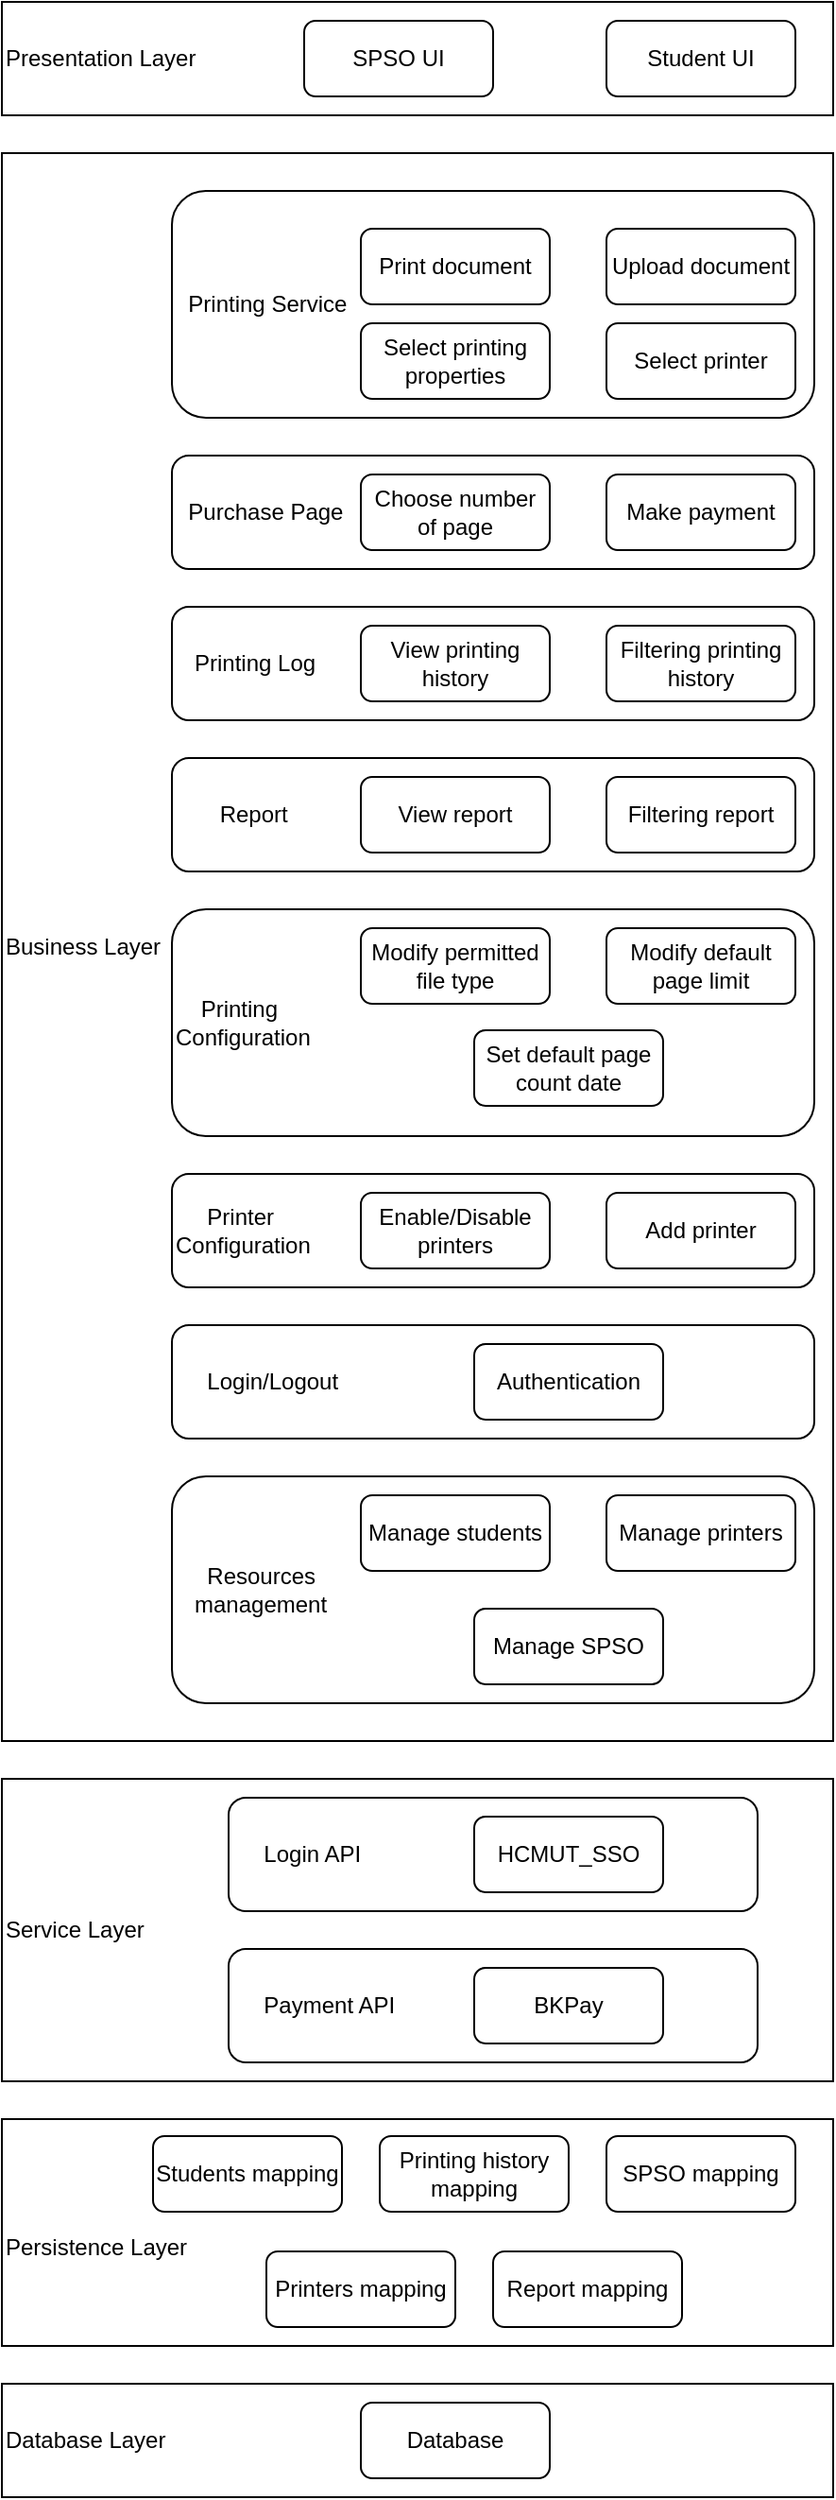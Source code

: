 <mxfile version="24.8.3">
  <diagram name="Trang-1" id="8Mras6FpHB4ZghiM-MaQ">
    <mxGraphModel grid="1" page="1" gridSize="10" guides="1" tooltips="1" connect="1" arrows="1" fold="1" pageScale="1" pageWidth="827" pageHeight="1169" math="0" shadow="0">
      <root>
        <mxCell id="0" />
        <mxCell id="1" parent="0" />
        <mxCell id="fnhc681IdKwq8b5LlcNP-6" value="Presentation Layer" style="rounded=0;whiteSpace=wrap;html=1;align=left;" vertex="1" parent="1">
          <mxGeometry x="240" y="40" width="440" height="60" as="geometry" />
        </mxCell>
        <mxCell id="fnhc681IdKwq8b5LlcNP-8" value="Business Layer" style="rounded=0;whiteSpace=wrap;html=1;align=left;" vertex="1" parent="1">
          <mxGeometry x="240" y="120" width="440" height="840" as="geometry" />
        </mxCell>
        <mxCell id="fnhc681IdKwq8b5LlcNP-10" value="&amp;nbsp;&amp;nbsp;&lt;div&gt;Persistence Layer&lt;/div&gt;" style="rounded=0;whiteSpace=wrap;html=1;align=left;" vertex="1" parent="1">
          <mxGeometry x="240" y="1160" width="440" height="120" as="geometry" />
        </mxCell>
        <mxCell id="fnhc681IdKwq8b5LlcNP-11" value="Service Layer" style="rounded=0;whiteSpace=wrap;html=1;align=left;" vertex="1" parent="1">
          <mxGeometry x="240" y="980" width="440" height="160" as="geometry" />
        </mxCell>
        <mxCell id="fnhc681IdKwq8b5LlcNP-16" value="Student UI" style="rounded=1;whiteSpace=wrap;html=1;" vertex="1" parent="1">
          <mxGeometry x="560" y="50" width="100" height="40" as="geometry" />
        </mxCell>
        <mxCell id="fnhc681IdKwq8b5LlcNP-17" value="&amp;nbsp; Printing Service" style="rounded=1;whiteSpace=wrap;html=1;align=left;verticalAlign=middle;" vertex="1" parent="1">
          <mxGeometry x="330" y="140" width="340" height="120" as="geometry" />
        </mxCell>
        <mxCell id="fnhc681IdKwq8b5LlcNP-21" value="SPSO UI" style="rounded=1;whiteSpace=wrap;html=1;" vertex="1" parent="1">
          <mxGeometry x="400" y="50" width="100" height="40" as="geometry" />
        </mxCell>
        <mxCell id="fnhc681IdKwq8b5LlcNP-22" value="Print document" style="rounded=1;whiteSpace=wrap;html=1;" vertex="1" parent="1">
          <mxGeometry x="430" y="160" width="100" height="40" as="geometry" />
        </mxCell>
        <mxCell id="fnhc681IdKwq8b5LlcNP-23" value="Upload document" style="rounded=1;whiteSpace=wrap;html=1;" vertex="1" parent="1">
          <mxGeometry x="560" y="160" width="100" height="40" as="geometry" />
        </mxCell>
        <mxCell id="fnhc681IdKwq8b5LlcNP-24" value="Select printing properties" style="rounded=1;whiteSpace=wrap;html=1;" vertex="1" parent="1">
          <mxGeometry x="430" y="210" width="100" height="40" as="geometry" />
        </mxCell>
        <mxCell id="fnhc681IdKwq8b5LlcNP-25" value="Select printer" style="rounded=1;whiteSpace=wrap;html=1;" vertex="1" parent="1">
          <mxGeometry x="560" y="210" width="100" height="40" as="geometry" />
        </mxCell>
        <mxCell id="fnhc681IdKwq8b5LlcNP-26" value="&amp;nbsp; Purchase Page" style="rounded=1;whiteSpace=wrap;html=1;align=left;" vertex="1" parent="1">
          <mxGeometry x="330" y="280" width="340" height="60" as="geometry" />
        </mxCell>
        <mxCell id="fnhc681IdKwq8b5LlcNP-27" value="Make payment" style="rounded=1;whiteSpace=wrap;html=1;" vertex="1" parent="1">
          <mxGeometry x="560" y="290" width="100" height="40" as="geometry" />
        </mxCell>
        <mxCell id="fnhc681IdKwq8b5LlcNP-28" value="Choose number of page" style="rounded=1;whiteSpace=wrap;html=1;" vertex="1" parent="1">
          <mxGeometry x="430" y="290" width="100" height="40" as="geometry" />
        </mxCell>
        <mxCell id="fnhc681IdKwq8b5LlcNP-29" value="&amp;nbsp; &amp;nbsp;Printing Log" style="rounded=1;whiteSpace=wrap;html=1;align=left;" vertex="1" parent="1">
          <mxGeometry x="330" y="360" width="340" height="60" as="geometry" />
        </mxCell>
        <mxCell id="fnhc681IdKwq8b5LlcNP-30" value="View printing history" style="rounded=1;whiteSpace=wrap;html=1;" vertex="1" parent="1">
          <mxGeometry x="430" y="370" width="100" height="40" as="geometry" />
        </mxCell>
        <mxCell id="fnhc681IdKwq8b5LlcNP-31" value="Filtering printing history" style="rounded=1;whiteSpace=wrap;html=1;" vertex="1" parent="1">
          <mxGeometry x="560" y="370" width="100" height="40" as="geometry" />
        </mxCell>
        <mxCell id="fnhc681IdKwq8b5LlcNP-32" value="&amp;nbsp; &amp;nbsp; &amp;nbsp; &amp;nbsp;Report" style="rounded=1;whiteSpace=wrap;html=1;align=left;" vertex="1" parent="1">
          <mxGeometry x="330" y="440" width="340" height="60" as="geometry" />
        </mxCell>
        <mxCell id="fnhc681IdKwq8b5LlcNP-33" value="View report" style="rounded=1;whiteSpace=wrap;html=1;" vertex="1" parent="1">
          <mxGeometry x="430" y="450" width="100" height="40" as="geometry" />
        </mxCell>
        <mxCell id="fnhc681IdKwq8b5LlcNP-34" value="Filtering report" style="rounded=1;whiteSpace=wrap;html=1;" vertex="1" parent="1">
          <mxGeometry x="560" y="450" width="100" height="40" as="geometry" />
        </mxCell>
        <mxCell id="fnhc681IdKwq8b5LlcNP-38" value="&amp;nbsp; &amp;nbsp; &amp;nbsp;Login/Logout" style="rounded=1;whiteSpace=wrap;html=1;align=left;" vertex="1" parent="1">
          <mxGeometry x="330" y="740" width="340" height="60" as="geometry" />
        </mxCell>
        <mxCell id="fnhc681IdKwq8b5LlcNP-39" value="Authentication" style="rounded=1;whiteSpace=wrap;html=1;" vertex="1" parent="1">
          <mxGeometry x="490" y="750" width="100" height="40" as="geometry" />
        </mxCell>
        <mxCell id="fnhc681IdKwq8b5LlcNP-41" value="&amp;nbsp; &amp;nbsp; &amp;nbsp;Resources&amp;nbsp;&lt;div&gt;&amp;nbsp; &amp;nbsp;management&lt;/div&gt;" style="rounded=1;whiteSpace=wrap;html=1;align=left;" vertex="1" parent="1">
          <mxGeometry x="330" y="820" width="340" height="120" as="geometry" />
        </mxCell>
        <mxCell id="fnhc681IdKwq8b5LlcNP-43" value="Manage printers" style="rounded=1;whiteSpace=wrap;html=1;" vertex="1" parent="1">
          <mxGeometry x="560" y="830" width="100" height="40" as="geometry" />
        </mxCell>
        <mxCell id="fnhc681IdKwq8b5LlcNP-44" value="Manage students" style="rounded=1;whiteSpace=wrap;html=1;" vertex="1" parent="1">
          <mxGeometry x="430" y="830" width="100" height="40" as="geometry" />
        </mxCell>
        <mxCell id="fnhc681IdKwq8b5LlcNP-45" value="Manage SPSO" style="rounded=1;whiteSpace=wrap;html=1;" vertex="1" parent="1">
          <mxGeometry x="490" y="890" width="100" height="40" as="geometry" />
        </mxCell>
        <mxCell id="fnhc681IdKwq8b5LlcNP-47" value="&amp;nbsp; &amp;nbsp; &amp;nbsp;Login API" style="rounded=1;whiteSpace=wrap;html=1;align=left;" vertex="1" parent="1">
          <mxGeometry x="360" y="990" width="280" height="60" as="geometry" />
        </mxCell>
        <mxCell id="fnhc681IdKwq8b5LlcNP-48" value="HCMUT_SSO" style="rounded=1;whiteSpace=wrap;html=1;" vertex="1" parent="1">
          <mxGeometry x="490" y="1000" width="100" height="40" as="geometry" />
        </mxCell>
        <mxCell id="fnhc681IdKwq8b5LlcNP-49" value="&amp;nbsp; &amp;nbsp; &amp;nbsp;Payment API" style="rounded=1;whiteSpace=wrap;html=1;align=left;" vertex="1" parent="1">
          <mxGeometry x="360" y="1070" width="280" height="60" as="geometry" />
        </mxCell>
        <mxCell id="fnhc681IdKwq8b5LlcNP-50" value="BKPay" style="rounded=1;whiteSpace=wrap;html=1;" vertex="1" parent="1">
          <mxGeometry x="490" y="1080" width="100" height="40" as="geometry" />
        </mxCell>
        <mxCell id="fnhc681IdKwq8b5LlcNP-51" value="Students mapping" style="rounded=1;whiteSpace=wrap;html=1;" vertex="1" parent="1">
          <mxGeometry x="320" y="1169" width="100" height="40" as="geometry" />
        </mxCell>
        <mxCell id="fnhc681IdKwq8b5LlcNP-52" value="SPSO mapping" style="rounded=1;whiteSpace=wrap;html=1;" vertex="1" parent="1">
          <mxGeometry x="560" y="1169" width="100" height="40" as="geometry" />
        </mxCell>
        <mxCell id="fnhc681IdKwq8b5LlcNP-53" value="Printing history mapping" style="rounded=1;whiteSpace=wrap;html=1;" vertex="1" parent="1">
          <mxGeometry x="440" y="1169" width="100" height="40" as="geometry" />
        </mxCell>
        <mxCell id="fnhc681IdKwq8b5LlcNP-54" value="Report mapping" style="rounded=1;whiteSpace=wrap;html=1;" vertex="1" parent="1">
          <mxGeometry x="500" y="1230" width="100" height="40" as="geometry" />
        </mxCell>
        <mxCell id="fnhc681IdKwq8b5LlcNP-55" value="Printers mapping" style="rounded=1;whiteSpace=wrap;html=1;" vertex="1" parent="1">
          <mxGeometry x="380" y="1230" width="100" height="40" as="geometry" />
        </mxCell>
        <mxCell id="fnhc681IdKwq8b5LlcNP-62" value="&amp;nbsp; &amp;nbsp; Printing&amp;nbsp;&lt;div&gt;Configuration&lt;/div&gt;" style="rounded=1;whiteSpace=wrap;html=1;align=left;verticalAlign=middle;" vertex="1" parent="1">
          <mxGeometry x="330" y="520" width="340" height="120" as="geometry" />
        </mxCell>
        <mxCell id="fnhc681IdKwq8b5LlcNP-63" value="Modify permitted file type" style="rounded=1;whiteSpace=wrap;html=1;" vertex="1" parent="1">
          <mxGeometry x="430" y="530" width="100" height="40" as="geometry" />
        </mxCell>
        <mxCell id="fnhc681IdKwq8b5LlcNP-64" value="Modify default page limit" style="rounded=1;whiteSpace=wrap;html=1;" vertex="1" parent="1">
          <mxGeometry x="560" y="530" width="100" height="40" as="geometry" />
        </mxCell>
        <mxCell id="fnhc681IdKwq8b5LlcNP-65" value="Set default page count date" style="rounded=1;whiteSpace=wrap;html=1;" vertex="1" parent="1">
          <mxGeometry x="490" y="584" width="100" height="40" as="geometry" />
        </mxCell>
        <mxCell id="fnhc681IdKwq8b5LlcNP-66" value="&amp;nbsp; &amp;nbsp; &amp;nbsp;Printer&amp;nbsp;&lt;div&gt;Configuration&lt;/div&gt;" style="rounded=1;whiteSpace=wrap;html=1;align=left;verticalAlign=middle;" vertex="1" parent="1">
          <mxGeometry x="330" y="660" width="340" height="60" as="geometry" />
        </mxCell>
        <mxCell id="fnhc681IdKwq8b5LlcNP-67" value="Enable/Disable printers" style="rounded=1;whiteSpace=wrap;html=1;" vertex="1" parent="1">
          <mxGeometry x="430" y="670" width="100" height="40" as="geometry" />
        </mxCell>
        <mxCell id="fnhc681IdKwq8b5LlcNP-68" value="Add printer" style="rounded=1;whiteSpace=wrap;html=1;" vertex="1" parent="1">
          <mxGeometry x="560" y="670" width="100" height="40" as="geometry" />
        </mxCell>
        <mxCell id="fnhc681IdKwq8b5LlcNP-69" value="Database Layer" style="rounded=0;whiteSpace=wrap;html=1;align=left;" vertex="1" parent="1">
          <mxGeometry x="240" y="1300" width="440" height="60" as="geometry" />
        </mxCell>
        <mxCell id="fnhc681IdKwq8b5LlcNP-70" value="Database" style="rounded=1;whiteSpace=wrap;html=1;" vertex="1" parent="1">
          <mxGeometry x="430" y="1310" width="100" height="40" as="geometry" />
        </mxCell>
      </root>
    </mxGraphModel>
  </diagram>
</mxfile>
